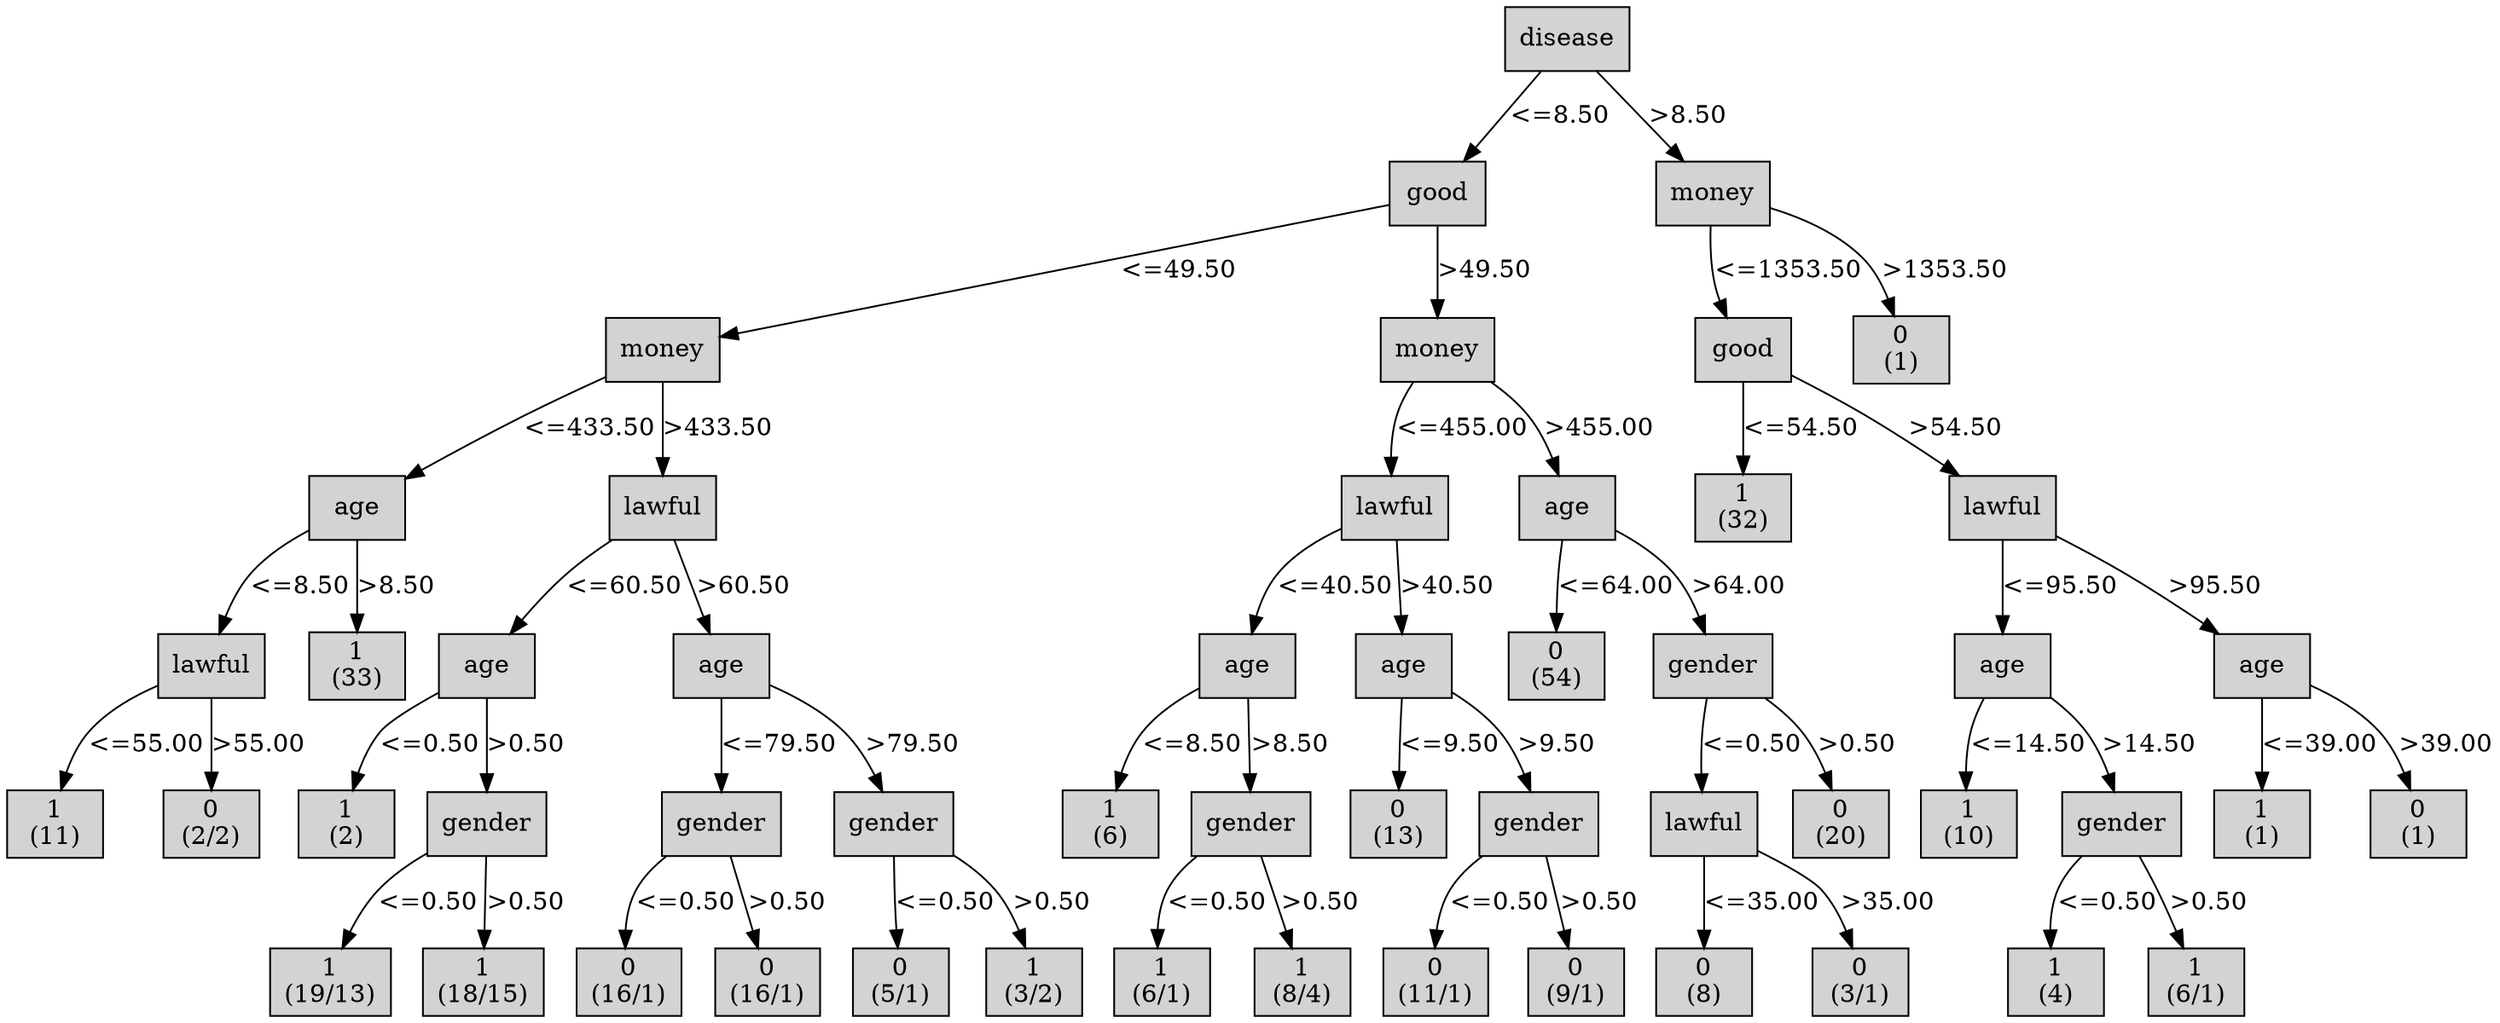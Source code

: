 digraph ID3_Tree {
"0" [shape=box, style=filled, label="disease
", weight=1]
"1" [shape=box, style=filled, label="good
", weight=2]
0 -> 1 [ label = "<=8.50"];
"2" [shape=box, style=filled, label="money
", weight=3]
1 -> 2 [ label = "<=49.50"];
"3" [shape=box, style=filled, label="age
", weight=4]
2 -> 3 [ label = "<=433.50"];
"4" [shape=box, style=filled, label="lawful
", weight=5]
3 -> 4 [ label = "<=8.50"];
"5" [shape=box, style=filled, label="1
(11)
", weight=6]
4 -> 5 [ label = "<=55.00"];
"6" [shape=box, style=filled, label="0
(2/2)
", weight=6]
4 -> 6 [ label = ">55.00"];
"7" [shape=box, style=filled, label="1
(33)
", weight=5]
3 -> 7 [ label = ">8.50"];
"8" [shape=box, style=filled, label="lawful
", weight=4]
2 -> 8 [ label = ">433.50"];
"9" [shape=box, style=filled, label="age
", weight=5]
8 -> 9 [ label = "<=60.50"];
"10" [shape=box, style=filled, label="1
(2)
", weight=6]
9 -> 10 [ label = "<=0.50"];
"11" [shape=box, style=filled, label="gender
", weight=6]
9 -> 11 [ label = ">0.50"];
"12" [shape=box, style=filled, label="1
(19/13)
", weight=7]
11 -> 12 [ label = "<=0.50"];
"13" [shape=box, style=filled, label="1
(18/15)
", weight=7]
11 -> 13 [ label = ">0.50"];
"14" [shape=box, style=filled, label="age
", weight=5]
8 -> 14 [ label = ">60.50"];
"15" [shape=box, style=filled, label="gender
", weight=6]
14 -> 15 [ label = "<=79.50"];
"16" [shape=box, style=filled, label="0
(16/1)
", weight=7]
15 -> 16 [ label = "<=0.50"];
"17" [shape=box, style=filled, label="0
(16/1)
", weight=7]
15 -> 17 [ label = ">0.50"];
"18" [shape=box, style=filled, label="gender
", weight=6]
14 -> 18 [ label = ">79.50"];
"19" [shape=box, style=filled, label="0
(5/1)
", weight=7]
18 -> 19 [ label = "<=0.50"];
"20" [shape=box, style=filled, label="1
(3/2)
", weight=7]
18 -> 20 [ label = ">0.50"];
"21" [shape=box, style=filled, label="money
", weight=3]
1 -> 21 [ label = ">49.50"];
"22" [shape=box, style=filled, label="lawful
", weight=4]
21 -> 22 [ label = "<=455.00"];
"23" [shape=box, style=filled, label="age
", weight=5]
22 -> 23 [ label = "<=40.50"];
"24" [shape=box, style=filled, label="1
(6)
", weight=6]
23 -> 24 [ label = "<=8.50"];
"25" [shape=box, style=filled, label="gender
", weight=6]
23 -> 25 [ label = ">8.50"];
"26" [shape=box, style=filled, label="1
(6/1)
", weight=7]
25 -> 26 [ label = "<=0.50"];
"27" [shape=box, style=filled, label="1
(8/4)
", weight=7]
25 -> 27 [ label = ">0.50"];
"28" [shape=box, style=filled, label="age
", weight=5]
22 -> 28 [ label = ">40.50"];
"29" [shape=box, style=filled, label="0
(13)
", weight=6]
28 -> 29 [ label = "<=9.50"];
"30" [shape=box, style=filled, label="gender
", weight=6]
28 -> 30 [ label = ">9.50"];
"31" [shape=box, style=filled, label="0
(11/1)
", weight=7]
30 -> 31 [ label = "<=0.50"];
"32" [shape=box, style=filled, label="0
(9/1)
", weight=7]
30 -> 32 [ label = ">0.50"];
"33" [shape=box, style=filled, label="age
", weight=4]
21 -> 33 [ label = ">455.00"];
"34" [shape=box, style=filled, label="0
(54)
", weight=5]
33 -> 34 [ label = "<=64.00"];
"35" [shape=box, style=filled, label="gender
", weight=5]
33 -> 35 [ label = ">64.00"];
"36" [shape=box, style=filled, label="lawful
", weight=6]
35 -> 36 [ label = "<=0.50"];
"37" [shape=box, style=filled, label="0
(8)
", weight=7]
36 -> 37 [ label = "<=35.00"];
"38" [shape=box, style=filled, label="0
(3/1)
", weight=7]
36 -> 38 [ label = ">35.00"];
"39" [shape=box, style=filled, label="0
(20)
", weight=6]
35 -> 39 [ label = ">0.50"];
"40" [shape=box, style=filled, label="money
", weight=2]
0 -> 40 [ label = ">8.50"];
"41" [shape=box, style=filled, label="good
", weight=3]
40 -> 41 [ label = "<=1353.50"];
"42" [shape=box, style=filled, label="1
(32)
", weight=4]
41 -> 42 [ label = "<=54.50"];
"43" [shape=box, style=filled, label="lawful
", weight=4]
41 -> 43 [ label = ">54.50"];
"44" [shape=box, style=filled, label="age
", weight=5]
43 -> 44 [ label = "<=95.50"];
"45" [shape=box, style=filled, label="1
(10)
", weight=6]
44 -> 45 [ label = "<=14.50"];
"46" [shape=box, style=filled, label="gender
", weight=6]
44 -> 46 [ label = ">14.50"];
"47" [shape=box, style=filled, label="1
(4)
", weight=7]
46 -> 47 [ label = "<=0.50"];
"48" [shape=box, style=filled, label="1
(6/1)
", weight=7]
46 -> 48 [ label = ">0.50"];
"49" [shape=box, style=filled, label="age
", weight=5]
43 -> 49 [ label = ">95.50"];
"50" [shape=box, style=filled, label="1
(1)
", weight=6]
49 -> 50 [ label = "<=39.00"];
"51" [shape=box, style=filled, label="0
(1)
", weight=6]
49 -> 51 [ label = ">39.00"];
"52" [shape=box, style=filled, label="0
(1)
", weight=3]
40 -> 52 [ label = ">1353.50"];
{rank=same; 0;};
{rank=same; 1;40;};
{rank=same; 2;21;41;52;};
{rank=same; 3;8;22;33;42;43;};
{rank=same; 4;7;9;14;23;28;34;35;44;49;};
{rank=same; 5;6;10;11;15;18;24;25;29;30;36;39;45;46;50;51;};
{rank=same; 12;13;16;17;19;20;26;27;31;32;37;38;47;48;};
}